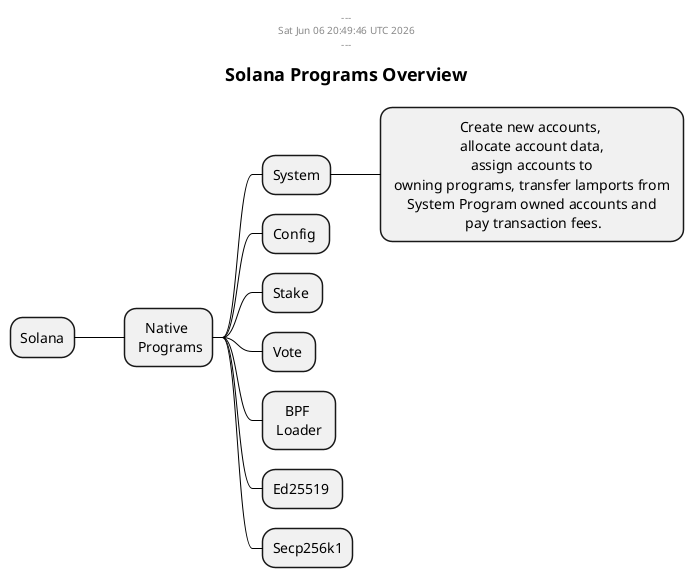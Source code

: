 @startmindmap

/' 
This is based off this article 
https://solana.com/news/getting-started-with-solana-development
This generates the stuff mentioned in the above link
'/


'scale 2 

' Styling

skinparam {
    DefaultTextAlignment Center
    DefaultFontName Arial
    ArrowColor Black
    

    
}

header 
---
%date()
---
end header 

title 
= Solana Programs Overview 
end title 




+ Solana

++ Native \n Programs
+++ System
++++ Create new accounts, \n allocate account data, \n assign accounts to \n owning programs, transfer lamports from \n System Program owned accounts and \n pay transaction fees.
+++ Config 
+++ Stake 
+++ Vote 
+++ BPF \n Loader 
+++ Ed25519 
+++ Secp256k1
 


@endmindmap
